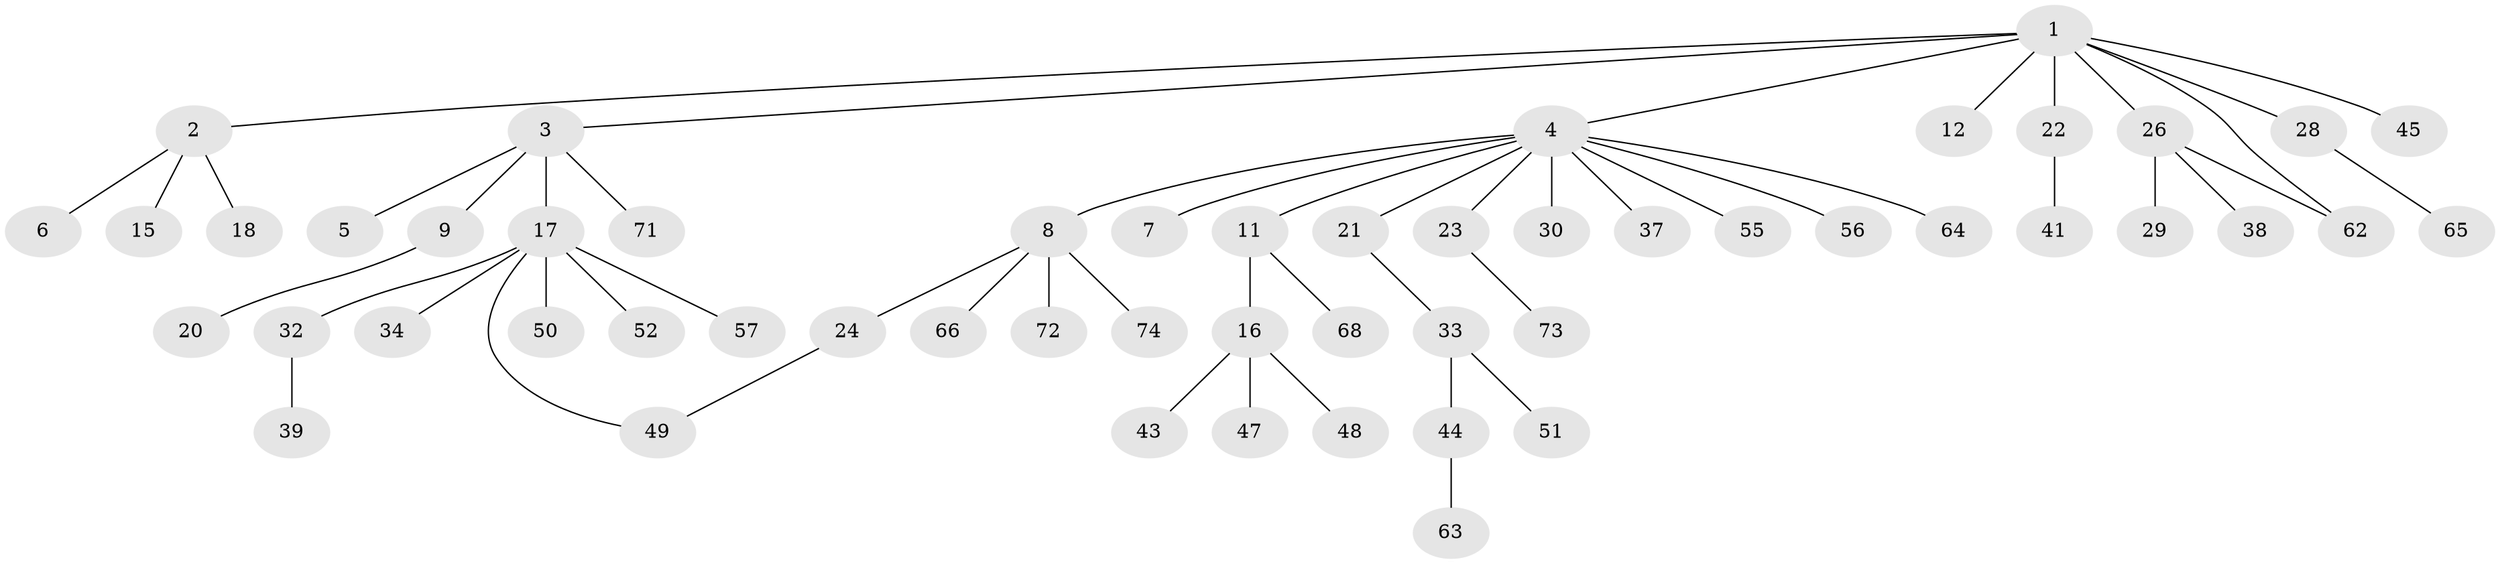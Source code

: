 // Generated by graph-tools (version 1.1) at 2025/51/02/27/25 19:51:56]
// undirected, 53 vertices, 54 edges
graph export_dot {
graph [start="1"]
  node [color=gray90,style=filled];
  1 [super="+14"];
  2 [super="+10"];
  3 [super="+42"];
  4 [super="+13"];
  5;
  6;
  7 [super="+36"];
  8 [super="+60"];
  9;
  11 [super="+19"];
  12;
  15;
  16 [super="+35"];
  17 [super="+31"];
  18;
  20 [super="+54"];
  21;
  22 [super="+25"];
  23 [super="+53"];
  24;
  26 [super="+27"];
  28 [super="+40"];
  29;
  30;
  32 [super="+46"];
  33 [super="+67"];
  34;
  37;
  38 [super="+59"];
  39;
  41;
  43;
  44;
  45;
  47;
  48;
  49;
  50 [super="+61"];
  51;
  52 [super="+58"];
  55;
  56;
  57;
  62 [super="+69"];
  63 [super="+70"];
  64;
  65;
  66;
  68;
  71;
  72;
  73;
  74;
  1 -- 2;
  1 -- 3;
  1 -- 4;
  1 -- 12;
  1 -- 22;
  1 -- 26;
  1 -- 28;
  1 -- 45;
  1 -- 62;
  2 -- 6;
  2 -- 18;
  2 -- 15;
  3 -- 5;
  3 -- 9;
  3 -- 17;
  3 -- 71;
  4 -- 7;
  4 -- 8;
  4 -- 11;
  4 -- 23;
  4 -- 30;
  4 -- 37;
  4 -- 55;
  4 -- 56;
  4 -- 64;
  4 -- 21;
  8 -- 24;
  8 -- 66;
  8 -- 72;
  8 -- 74;
  9 -- 20;
  11 -- 16;
  11 -- 68;
  16 -- 43;
  16 -- 47;
  16 -- 48;
  17 -- 52;
  17 -- 57;
  17 -- 32;
  17 -- 49;
  17 -- 34;
  17 -- 50;
  21 -- 33;
  22 -- 41;
  23 -- 73;
  24 -- 49;
  26 -- 38;
  26 -- 29;
  26 -- 62;
  28 -- 65;
  32 -- 39;
  33 -- 44;
  33 -- 51;
  44 -- 63;
}
